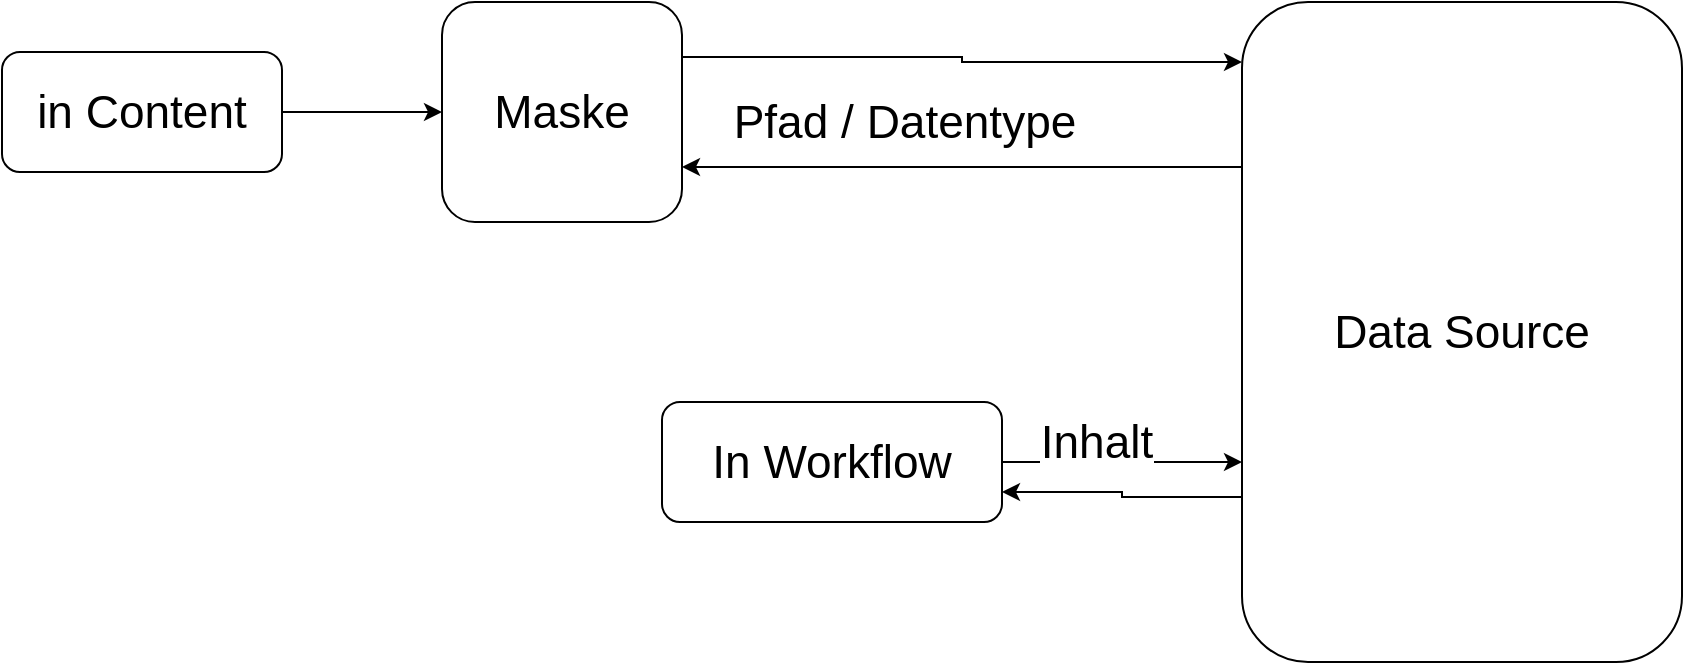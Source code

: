 <mxfile version="13.9.9" type="github">
  <diagram id="QU8UmBduOuMH3bUtYPbM" name="Page-1">
    <mxGraphModel dx="2249" dy="800" grid="1" gridSize="10" guides="1" tooltips="1" connect="1" arrows="1" fold="1" page="1" pageScale="1" pageWidth="827" pageHeight="1169" math="0" shadow="0">
      <root>
        <mxCell id="0" />
        <mxCell id="1" parent="0" />
        <mxCell id="IRKXaup-ZwXv_hw7l-AZ-4" value="" style="edgeStyle=orthogonalEdgeStyle;rounded=0;orthogonalLoop=1;jettySize=auto;html=1;fontSize=23;" edge="1" parent="1" source="IRKXaup-ZwXv_hw7l-AZ-1" target="IRKXaup-ZwXv_hw7l-AZ-2">
          <mxGeometry relative="1" as="geometry" />
        </mxCell>
        <mxCell id="IRKXaup-ZwXv_hw7l-AZ-1" value="in Content" style="rounded=1;whiteSpace=wrap;html=1;fontSize=23;" vertex="1" parent="1">
          <mxGeometry x="-100" y="225" width="140" height="60" as="geometry" />
        </mxCell>
        <mxCell id="IRKXaup-ZwXv_hw7l-AZ-5" style="edgeStyle=orthogonalEdgeStyle;rounded=0;orthogonalLoop=1;jettySize=auto;html=1;entryX=0;entryY=0.091;entryDx=0;entryDy=0;entryPerimeter=0;exitX=1;exitY=0.25;exitDx=0;exitDy=0;fontSize=23;" edge="1" parent="1" source="IRKXaup-ZwXv_hw7l-AZ-2" target="IRKXaup-ZwXv_hw7l-AZ-3">
          <mxGeometry relative="1" as="geometry" />
        </mxCell>
        <mxCell id="IRKXaup-ZwXv_hw7l-AZ-7" value="Pfad / Datentype" style="edgeLabel;html=1;align=center;verticalAlign=middle;resizable=0;points=[];fontSize=23;" vertex="1" connectable="0" parent="IRKXaup-ZwXv_hw7l-AZ-5">
          <mxGeometry x="-0.216" y="2" relative="1" as="geometry">
            <mxPoint y="34.5" as="offset" />
          </mxGeometry>
        </mxCell>
        <mxCell id="IRKXaup-ZwXv_hw7l-AZ-2" value="Maske" style="rounded=1;whiteSpace=wrap;html=1;fontSize=23;" vertex="1" parent="1">
          <mxGeometry x="120" y="200" width="120" height="110" as="geometry" />
        </mxCell>
        <mxCell id="IRKXaup-ZwXv_hw7l-AZ-6" style="edgeStyle=orthogonalEdgeStyle;rounded=0;orthogonalLoop=1;jettySize=auto;html=1;exitX=0;exitY=0.25;exitDx=0;exitDy=0;entryX=1;entryY=0.75;entryDx=0;entryDy=0;fontSize=23;" edge="1" parent="1" source="IRKXaup-ZwXv_hw7l-AZ-3" target="IRKXaup-ZwXv_hw7l-AZ-2">
          <mxGeometry relative="1" as="geometry" />
        </mxCell>
        <mxCell id="IRKXaup-ZwXv_hw7l-AZ-10" style="edgeStyle=orthogonalEdgeStyle;rounded=0;orthogonalLoop=1;jettySize=auto;html=1;exitX=0;exitY=0.75;exitDx=0;exitDy=0;entryX=1;entryY=0.75;entryDx=0;entryDy=0;fontSize=23;" edge="1" parent="1" source="IRKXaup-ZwXv_hw7l-AZ-3" target="IRKXaup-ZwXv_hw7l-AZ-8">
          <mxGeometry relative="1" as="geometry" />
        </mxCell>
        <mxCell id="IRKXaup-ZwXv_hw7l-AZ-3" value="Data Source" style="rounded=1;whiteSpace=wrap;html=1;fontSize=23;" vertex="1" parent="1">
          <mxGeometry x="520" y="200" width="220" height="330" as="geometry" />
        </mxCell>
        <mxCell id="IRKXaup-ZwXv_hw7l-AZ-9" style="edgeStyle=orthogonalEdgeStyle;rounded=0;orthogonalLoop=1;jettySize=auto;html=1;entryX=0;entryY=0.697;entryDx=0;entryDy=0;entryPerimeter=0;fontSize=23;" edge="1" parent="1" source="IRKXaup-ZwXv_hw7l-AZ-8" target="IRKXaup-ZwXv_hw7l-AZ-3">
          <mxGeometry relative="1" as="geometry" />
        </mxCell>
        <mxCell id="IRKXaup-ZwXv_hw7l-AZ-11" value="Inhalt" style="edgeLabel;html=1;align=center;verticalAlign=middle;resizable=0;points=[];fontSize=23;" vertex="1" connectable="0" parent="IRKXaup-ZwXv_hw7l-AZ-9">
          <mxGeometry x="-0.217" y="-2" relative="1" as="geometry">
            <mxPoint y="-12.01" as="offset" />
          </mxGeometry>
        </mxCell>
        <mxCell id="IRKXaup-ZwXv_hw7l-AZ-8" value="In Workflow" style="rounded=1;whiteSpace=wrap;html=1;fontSize=23;" vertex="1" parent="1">
          <mxGeometry x="230" y="400" width="170" height="60" as="geometry" />
        </mxCell>
      </root>
    </mxGraphModel>
  </diagram>
</mxfile>
